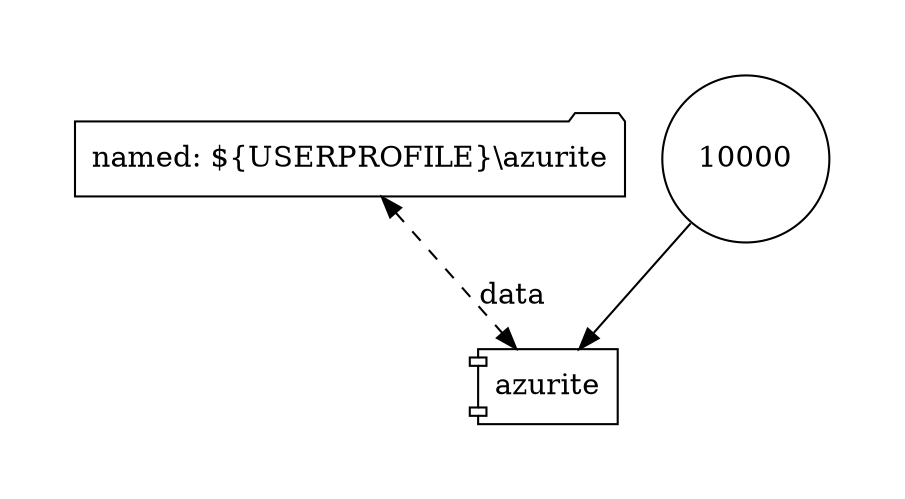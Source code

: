 digraph G {
  graph [bgcolor="#ffffff" pad=0.5 ratio="fill"]
  "azurite" [shape="component"]
  "named: ${USERPROFILE}\\azurite" [shape="folder"]
  10000 [shape="circle"]
  "named: ${USERPROFILE}\\azurite" -> "azurite" [style="dashed" label="data" dir="both"]
  10000 -> "azurite" [style="solid"]
}
